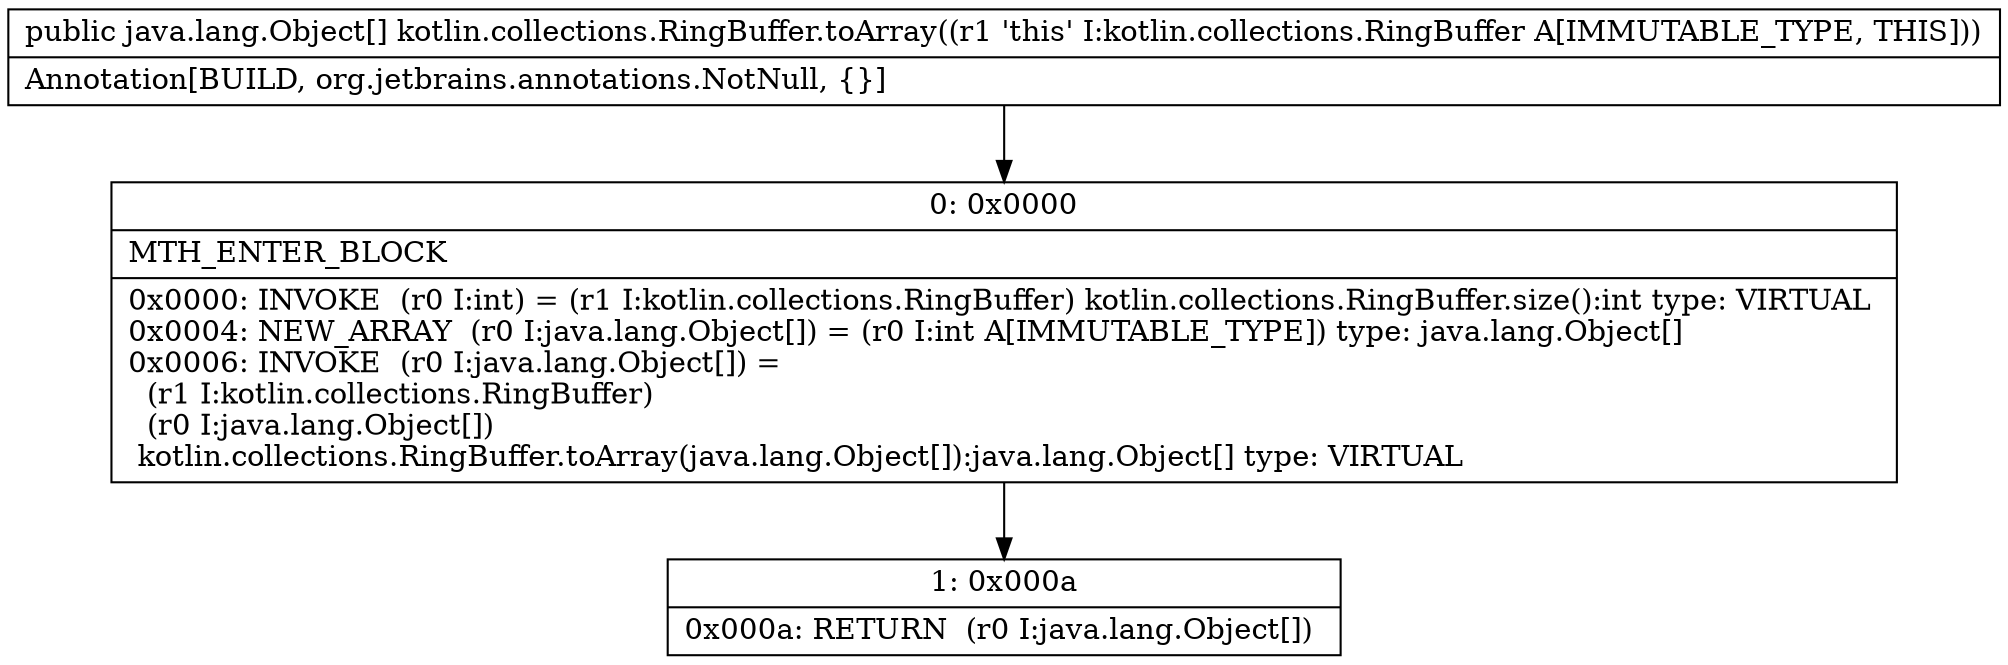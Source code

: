 digraph "CFG forkotlin.collections.RingBuffer.toArray()[Ljava\/lang\/Object;" {
Node_0 [shape=record,label="{0\:\ 0x0000|MTH_ENTER_BLOCK\l|0x0000: INVOKE  (r0 I:int) = (r1 I:kotlin.collections.RingBuffer) kotlin.collections.RingBuffer.size():int type: VIRTUAL \l0x0004: NEW_ARRAY  (r0 I:java.lang.Object[]) = (r0 I:int A[IMMUTABLE_TYPE]) type: java.lang.Object[] \l0x0006: INVOKE  (r0 I:java.lang.Object[]) = \l  (r1 I:kotlin.collections.RingBuffer)\l  (r0 I:java.lang.Object[])\l kotlin.collections.RingBuffer.toArray(java.lang.Object[]):java.lang.Object[] type: VIRTUAL \l}"];
Node_1 [shape=record,label="{1\:\ 0x000a|0x000a: RETURN  (r0 I:java.lang.Object[]) \l}"];
MethodNode[shape=record,label="{public java.lang.Object[] kotlin.collections.RingBuffer.toArray((r1 'this' I:kotlin.collections.RingBuffer A[IMMUTABLE_TYPE, THIS]))  | Annotation[BUILD, org.jetbrains.annotations.NotNull, \{\}]\l}"];
MethodNode -> Node_0;
Node_0 -> Node_1;
}


